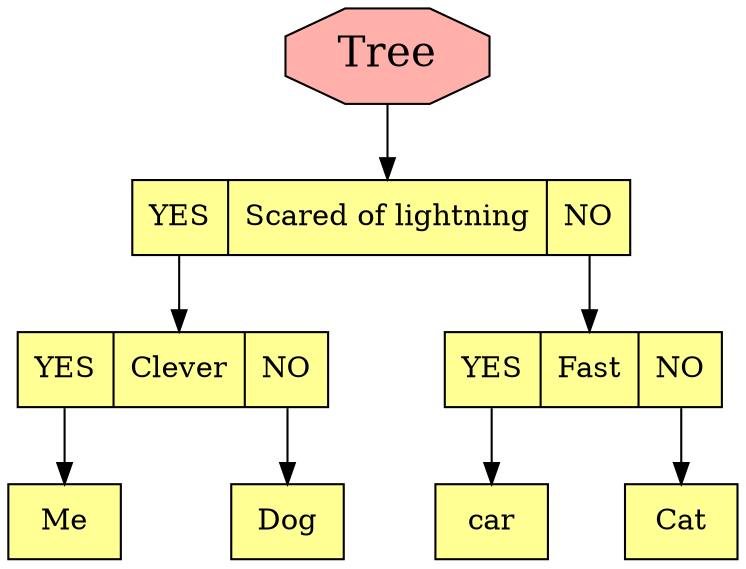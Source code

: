 digraph G{
rankdir=HR;
node [shape="record", fontsize=14, style="filled", fillcolor="#ffff94"];
edge [color="black", fontcolor="black", fontsize=12];


root [shape="octagon", fontsize=20, fontcolor="black", style="filled", fillcolor="#ffb0aa", label="Tree"];
 NumberOfElements = 0
root->elem0x5574c3941dd0:<d>;
elem0x5574c3941dd0 [label="<YES> YES | <d> Scared of lightning | <NO> NO "];
elem0x5574c3941dd0:<YES>->elem0x5574c3941e20:<d>;
elem0x5574c3941dd0:<NO>->elem0x5574c3941f10:<d>;
elem0x5574c3941e20 [label="<YES> YES | <d> Clever | <NO> NO "];
elem0x5574c3941e20:<YES>->elem0x5574c3941e70:<d>;
elem0x5574c3941e20:<NO>->elem0x5574c3941ec0:<d>;
elem0x5574c3941e70 [label="<d> Me"];
elem0x5574c3941ec0 [label="<d> Dog"];
elem0x5574c3941f10 [label="<YES> YES | <d> Fast | <NO> NO "];
elem0x5574c3941f10:<YES>->elem0x5574c3941f60:<d>;
elem0x5574c3941f10:<NO>->elem0x5574c3941fb0:<d>;
elem0x5574c3941f60 [label="<d> car"];
elem0x5574c3941fb0 [label="<d> Cat"];

}
